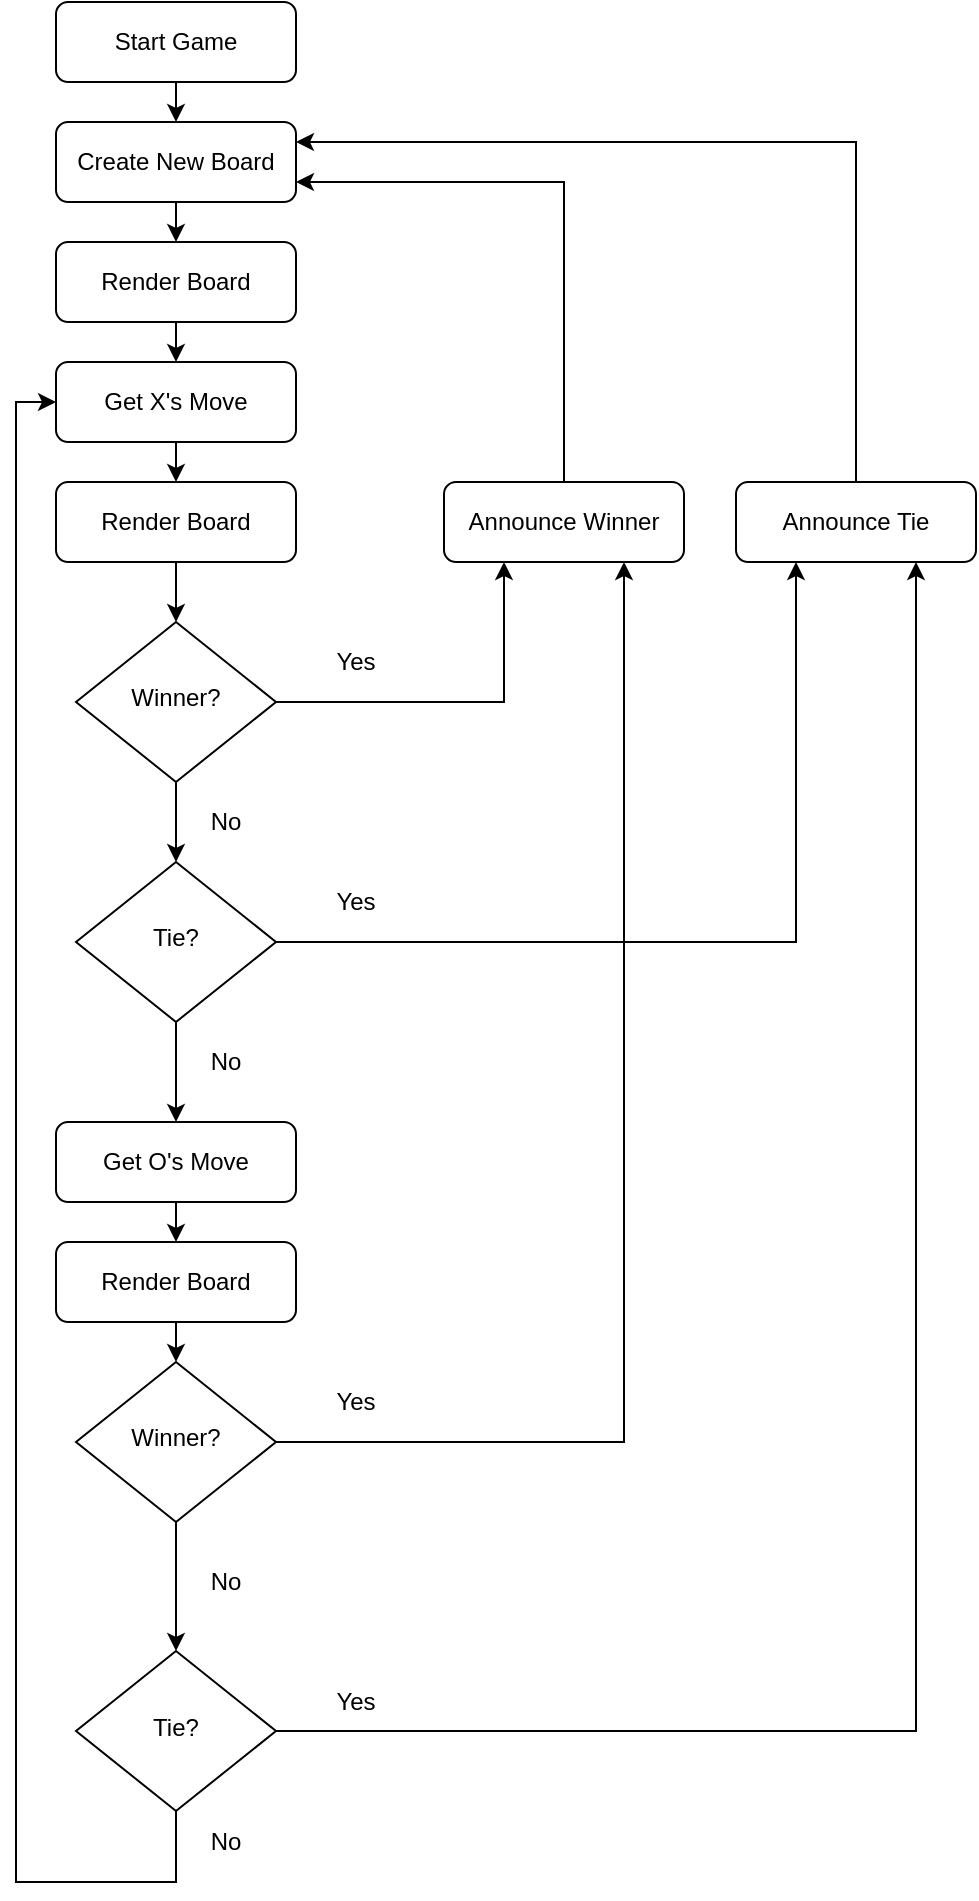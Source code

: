 <mxfile version="20.6.2" type="device"><diagram id="C5RBs43oDa-KdzZeNtuy" name="Page-1"><mxGraphModel dx="1422" dy="744" grid="1" gridSize="10" guides="1" tooltips="1" connect="1" arrows="1" fold="1" page="1" pageScale="1" pageWidth="827" pageHeight="1169" math="0" shadow="0"><root><mxCell id="WIyWlLk6GJQsqaUBKTNV-0"/><mxCell id="WIyWlLk6GJQsqaUBKTNV-1" parent="WIyWlLk6GJQsqaUBKTNV-0"/><mxCell id="lPGQ6M6BzSU1hv8OMg8q-7" style="edgeStyle=orthogonalEdgeStyle;rounded=0;orthogonalLoop=1;jettySize=auto;html=1;exitX=0.5;exitY=1;exitDx=0;exitDy=0;entryX=0.5;entryY=0;entryDx=0;entryDy=0;" edge="1" parent="WIyWlLk6GJQsqaUBKTNV-1" source="WIyWlLk6GJQsqaUBKTNV-3" target="lPGQ6M6BzSU1hv8OMg8q-3"><mxGeometry relative="1" as="geometry"/></mxCell><mxCell id="WIyWlLk6GJQsqaUBKTNV-3" value="Start Game" style="rounded=1;whiteSpace=wrap;html=1;fontSize=12;glass=0;strokeWidth=1;shadow=0;" parent="WIyWlLk6GJQsqaUBKTNV-1" vertex="1"><mxGeometry x="160" y="10" width="120" height="40" as="geometry"/></mxCell><mxCell id="lPGQ6M6BzSU1hv8OMg8q-60" style="edgeStyle=orthogonalEdgeStyle;rounded=0;orthogonalLoop=1;jettySize=auto;html=1;exitX=0.5;exitY=1;exitDx=0;exitDy=0;entryX=0.5;entryY=0;entryDx=0;entryDy=0;" edge="1" parent="WIyWlLk6GJQsqaUBKTNV-1" source="lPGQ6M6BzSU1hv8OMg8q-3" target="lPGQ6M6BzSU1hv8OMg8q-59"><mxGeometry relative="1" as="geometry"/></mxCell><mxCell id="lPGQ6M6BzSU1hv8OMg8q-3" value="Create New Board" style="rounded=1;whiteSpace=wrap;html=1;fontSize=12;glass=0;strokeWidth=1;shadow=0;" vertex="1" parent="WIyWlLk6GJQsqaUBKTNV-1"><mxGeometry x="160" y="70" width="120" height="40" as="geometry"/></mxCell><mxCell id="lPGQ6M6BzSU1hv8OMg8q-64" style="edgeStyle=orthogonalEdgeStyle;rounded=0;orthogonalLoop=1;jettySize=auto;html=1;exitX=0.5;exitY=1;exitDx=0;exitDy=0;entryX=0.5;entryY=0;entryDx=0;entryDy=0;" edge="1" parent="WIyWlLk6GJQsqaUBKTNV-1" source="lPGQ6M6BzSU1hv8OMg8q-10" target="lPGQ6M6BzSU1hv8OMg8q-63"><mxGeometry relative="1" as="geometry"/></mxCell><mxCell id="lPGQ6M6BzSU1hv8OMg8q-10" value="Get O's Move" style="rounded=1;whiteSpace=wrap;html=1;fontSize=12;glass=0;strokeWidth=1;shadow=0;" vertex="1" parent="WIyWlLk6GJQsqaUBKTNV-1"><mxGeometry x="160" y="570" width="120" height="40" as="geometry"/></mxCell><mxCell id="lPGQ6M6BzSU1hv8OMg8q-66" style="edgeStyle=orthogonalEdgeStyle;rounded=0;orthogonalLoop=1;jettySize=auto;html=1;exitX=0.5;exitY=0;exitDx=0;exitDy=0;entryX=1;entryY=0.75;entryDx=0;entryDy=0;" edge="1" parent="WIyWlLk6GJQsqaUBKTNV-1" source="lPGQ6M6BzSU1hv8OMg8q-17" target="lPGQ6M6BzSU1hv8OMg8q-3"><mxGeometry relative="1" as="geometry"/></mxCell><mxCell id="lPGQ6M6BzSU1hv8OMg8q-17" value="Announce Winner" style="rounded=1;whiteSpace=wrap;html=1;fontSize=12;glass=0;strokeWidth=1;shadow=0;" vertex="1" parent="WIyWlLk6GJQsqaUBKTNV-1"><mxGeometry x="354" y="250" width="120" height="40" as="geometry"/></mxCell><mxCell id="lPGQ6M6BzSU1hv8OMg8q-30" style="edgeStyle=orthogonalEdgeStyle;rounded=0;orthogonalLoop=1;jettySize=auto;html=1;exitX=0.5;exitY=1;exitDx=0;exitDy=0;entryX=0.5;entryY=0;entryDx=0;entryDy=0;" edge="1" parent="WIyWlLk6GJQsqaUBKTNV-1" source="lPGQ6M6BzSU1hv8OMg8q-14" target="lPGQ6M6BzSU1hv8OMg8q-28"><mxGeometry relative="1" as="geometry"/></mxCell><mxCell id="lPGQ6M6BzSU1hv8OMg8q-68" style="edgeStyle=orthogonalEdgeStyle;rounded=0;orthogonalLoop=1;jettySize=auto;html=1;exitX=1;exitY=0.5;exitDx=0;exitDy=0;entryX=0.25;entryY=1;entryDx=0;entryDy=0;" edge="1" parent="WIyWlLk6GJQsqaUBKTNV-1" source="lPGQ6M6BzSU1hv8OMg8q-14" target="lPGQ6M6BzSU1hv8OMg8q-17"><mxGeometry relative="1" as="geometry"/></mxCell><mxCell id="lPGQ6M6BzSU1hv8OMg8q-14" value="Winner?" style="rhombus;whiteSpace=wrap;html=1;shadow=0;fontFamily=Helvetica;fontSize=12;align=center;strokeWidth=1;spacing=6;spacingTop=-4;" vertex="1" parent="WIyWlLk6GJQsqaUBKTNV-1"><mxGeometry x="170" y="320" width="100" height="80" as="geometry"/></mxCell><mxCell id="lPGQ6M6BzSU1hv8OMg8q-32" style="edgeStyle=orthogonalEdgeStyle;rounded=0;orthogonalLoop=1;jettySize=auto;html=1;exitX=0.5;exitY=1;exitDx=0;exitDy=0;entryX=0.5;entryY=0;entryDx=0;entryDy=0;" edge="1" parent="WIyWlLk6GJQsqaUBKTNV-1" source="lPGQ6M6BzSU1hv8OMg8q-24" target="lPGQ6M6BzSU1hv8OMg8q-29"><mxGeometry relative="1" as="geometry"/></mxCell><mxCell id="lPGQ6M6BzSU1hv8OMg8q-69" style="edgeStyle=orthogonalEdgeStyle;rounded=0;orthogonalLoop=1;jettySize=auto;html=1;exitX=1;exitY=0.5;exitDx=0;exitDy=0;entryX=0.75;entryY=1;entryDx=0;entryDy=0;" edge="1" parent="WIyWlLk6GJQsqaUBKTNV-1" source="lPGQ6M6BzSU1hv8OMg8q-24" target="lPGQ6M6BzSU1hv8OMg8q-17"><mxGeometry relative="1" as="geometry"/></mxCell><mxCell id="lPGQ6M6BzSU1hv8OMg8q-24" value="Winner?" style="rhombus;whiteSpace=wrap;html=1;shadow=0;fontFamily=Helvetica;fontSize=12;align=center;strokeWidth=1;spacing=6;spacingTop=-4;" vertex="1" parent="WIyWlLk6GJQsqaUBKTNV-1"><mxGeometry x="170" y="690" width="100" height="80" as="geometry"/></mxCell><mxCell id="lPGQ6M6BzSU1hv8OMg8q-31" style="edgeStyle=orthogonalEdgeStyle;rounded=0;orthogonalLoop=1;jettySize=auto;html=1;exitX=0.5;exitY=1;exitDx=0;exitDy=0;entryX=0.5;entryY=0;entryDx=0;entryDy=0;" edge="1" parent="WIyWlLk6GJQsqaUBKTNV-1" source="lPGQ6M6BzSU1hv8OMg8q-28" target="lPGQ6M6BzSU1hv8OMg8q-10"><mxGeometry relative="1" as="geometry"/></mxCell><mxCell id="lPGQ6M6BzSU1hv8OMg8q-37" style="edgeStyle=orthogonalEdgeStyle;rounded=0;orthogonalLoop=1;jettySize=auto;html=1;exitX=1;exitY=0.5;exitDx=0;exitDy=0;entryX=0.25;entryY=1;entryDx=0;entryDy=0;" edge="1" parent="WIyWlLk6GJQsqaUBKTNV-1" source="lPGQ6M6BzSU1hv8OMg8q-28" target="lPGQ6M6BzSU1hv8OMg8q-34"><mxGeometry relative="1" as="geometry"/></mxCell><mxCell id="lPGQ6M6BzSU1hv8OMg8q-28" value="Tie?" style="rhombus;whiteSpace=wrap;html=1;shadow=0;fontFamily=Helvetica;fontSize=12;align=center;strokeWidth=1;spacing=6;spacingTop=-4;" vertex="1" parent="WIyWlLk6GJQsqaUBKTNV-1"><mxGeometry x="170" y="440" width="100" height="80" as="geometry"/></mxCell><mxCell id="lPGQ6M6BzSU1hv8OMg8q-36" style="edgeStyle=orthogonalEdgeStyle;rounded=0;orthogonalLoop=1;jettySize=auto;html=1;exitX=1;exitY=0.5;exitDx=0;exitDy=0;entryX=0.75;entryY=1;entryDx=0;entryDy=0;" edge="1" parent="WIyWlLk6GJQsqaUBKTNV-1" source="lPGQ6M6BzSU1hv8OMg8q-29" target="lPGQ6M6BzSU1hv8OMg8q-34"><mxGeometry relative="1" as="geometry"/></mxCell><mxCell id="lPGQ6M6BzSU1hv8OMg8q-56" style="edgeStyle=orthogonalEdgeStyle;rounded=0;orthogonalLoop=1;jettySize=auto;html=1;exitX=0.5;exitY=1;exitDx=0;exitDy=0;entryX=0;entryY=0.5;entryDx=0;entryDy=0;" edge="1" parent="WIyWlLk6GJQsqaUBKTNV-1" source="lPGQ6M6BzSU1hv8OMg8q-29" target="lPGQ6M6BzSU1hv8OMg8q-53"><mxGeometry relative="1" as="geometry"><Array as="points"><mxPoint x="220" y="950"/><mxPoint x="140" y="950"/><mxPoint x="140" y="210"/></Array></mxGeometry></mxCell><mxCell id="lPGQ6M6BzSU1hv8OMg8q-29" value="Tie?" style="rhombus;whiteSpace=wrap;html=1;shadow=0;fontFamily=Helvetica;fontSize=12;align=center;strokeWidth=1;spacing=6;spacingTop=-4;" vertex="1" parent="WIyWlLk6GJQsqaUBKTNV-1"><mxGeometry x="170" y="834.5" width="100" height="80" as="geometry"/></mxCell><mxCell id="lPGQ6M6BzSU1hv8OMg8q-67" style="edgeStyle=orthogonalEdgeStyle;rounded=0;orthogonalLoop=1;jettySize=auto;html=1;exitX=0.5;exitY=0;exitDx=0;exitDy=0;entryX=1;entryY=0.25;entryDx=0;entryDy=0;" edge="1" parent="WIyWlLk6GJQsqaUBKTNV-1" source="lPGQ6M6BzSU1hv8OMg8q-34" target="lPGQ6M6BzSU1hv8OMg8q-3"><mxGeometry relative="1" as="geometry"/></mxCell><mxCell id="lPGQ6M6BzSU1hv8OMg8q-34" value="Announce Tie" style="rounded=1;whiteSpace=wrap;html=1;fontSize=12;glass=0;strokeWidth=1;shadow=0;" vertex="1" parent="WIyWlLk6GJQsqaUBKTNV-1"><mxGeometry x="500" y="250" width="120" height="40" as="geometry"/></mxCell><mxCell id="lPGQ6M6BzSU1hv8OMg8q-40" value="No" style="text;html=1;strokeColor=none;fillColor=none;align=center;verticalAlign=middle;whiteSpace=wrap;rounded=0;" vertex="1" parent="WIyWlLk6GJQsqaUBKTNV-1"><mxGeometry x="230" y="410" width="30" height="20" as="geometry"/></mxCell><mxCell id="lPGQ6M6BzSU1hv8OMg8q-43" value="No" style="text;html=1;strokeColor=none;fillColor=none;align=center;verticalAlign=middle;whiteSpace=wrap;rounded=0;" vertex="1" parent="WIyWlLk6GJQsqaUBKTNV-1"><mxGeometry x="230" y="530" width="30" height="20" as="geometry"/></mxCell><mxCell id="lPGQ6M6BzSU1hv8OMg8q-45" value="No" style="text;html=1;strokeColor=none;fillColor=none;align=center;verticalAlign=middle;whiteSpace=wrap;rounded=0;" vertex="1" parent="WIyWlLk6GJQsqaUBKTNV-1"><mxGeometry x="230" y="790" width="30" height="20" as="geometry"/></mxCell><mxCell id="lPGQ6M6BzSU1hv8OMg8q-46" value="No" style="text;html=1;strokeColor=none;fillColor=none;align=center;verticalAlign=middle;whiteSpace=wrap;rounded=0;" vertex="1" parent="WIyWlLk6GJQsqaUBKTNV-1"><mxGeometry x="230" y="920" width="30" height="20" as="geometry"/></mxCell><mxCell id="lPGQ6M6BzSU1hv8OMg8q-47" value="Yes" style="text;html=1;strokeColor=none;fillColor=none;align=center;verticalAlign=middle;whiteSpace=wrap;rounded=0;" vertex="1" parent="WIyWlLk6GJQsqaUBKTNV-1"><mxGeometry x="300" y="330" width="20" height="20" as="geometry"/></mxCell><mxCell id="lPGQ6M6BzSU1hv8OMg8q-48" value="Yes" style="text;html=1;strokeColor=none;fillColor=none;align=center;verticalAlign=middle;whiteSpace=wrap;rounded=0;" vertex="1" parent="WIyWlLk6GJQsqaUBKTNV-1"><mxGeometry x="300" y="450" width="20" height="20" as="geometry"/></mxCell><mxCell id="lPGQ6M6BzSU1hv8OMg8q-49" value="Yes" style="text;html=1;strokeColor=none;fillColor=none;align=center;verticalAlign=middle;whiteSpace=wrap;rounded=0;" vertex="1" parent="WIyWlLk6GJQsqaUBKTNV-1"><mxGeometry x="300" y="700" width="20" height="20" as="geometry"/></mxCell><mxCell id="lPGQ6M6BzSU1hv8OMg8q-50" value="Yes" style="text;html=1;strokeColor=none;fillColor=none;align=center;verticalAlign=middle;whiteSpace=wrap;rounded=0;" vertex="1" parent="WIyWlLk6GJQsqaUBKTNV-1"><mxGeometry x="300" y="850" width="20" height="20" as="geometry"/></mxCell><mxCell id="lPGQ6M6BzSU1hv8OMg8q-58" style="edgeStyle=orthogonalEdgeStyle;rounded=0;orthogonalLoop=1;jettySize=auto;html=1;exitX=0.5;exitY=1;exitDx=0;exitDy=0;entryX=0.5;entryY=0;entryDx=0;entryDy=0;" edge="1" parent="WIyWlLk6GJQsqaUBKTNV-1" source="lPGQ6M6BzSU1hv8OMg8q-53" target="lPGQ6M6BzSU1hv8OMg8q-57"><mxGeometry relative="1" as="geometry"/></mxCell><mxCell id="lPGQ6M6BzSU1hv8OMg8q-53" value="Get X's Move" style="rounded=1;whiteSpace=wrap;html=1;fontSize=12;glass=0;strokeWidth=1;shadow=0;" vertex="1" parent="WIyWlLk6GJQsqaUBKTNV-1"><mxGeometry x="160" y="190" width="120" height="40" as="geometry"/></mxCell><mxCell id="lPGQ6M6BzSU1hv8OMg8q-62" style="edgeStyle=orthogonalEdgeStyle;rounded=0;orthogonalLoop=1;jettySize=auto;html=1;exitX=0.5;exitY=1;exitDx=0;exitDy=0;entryX=0.5;entryY=0;entryDx=0;entryDy=0;" edge="1" parent="WIyWlLk6GJQsqaUBKTNV-1" source="lPGQ6M6BzSU1hv8OMg8q-57" target="lPGQ6M6BzSU1hv8OMg8q-14"><mxGeometry relative="1" as="geometry"/></mxCell><mxCell id="lPGQ6M6BzSU1hv8OMg8q-57" value="Render Board" style="rounded=1;whiteSpace=wrap;html=1;fontSize=12;glass=0;strokeWidth=1;shadow=0;" vertex="1" parent="WIyWlLk6GJQsqaUBKTNV-1"><mxGeometry x="160" y="250" width="120" height="40" as="geometry"/></mxCell><mxCell id="lPGQ6M6BzSU1hv8OMg8q-61" style="edgeStyle=orthogonalEdgeStyle;rounded=0;orthogonalLoop=1;jettySize=auto;html=1;exitX=0.5;exitY=1;exitDx=0;exitDy=0;entryX=0.5;entryY=0;entryDx=0;entryDy=0;" edge="1" parent="WIyWlLk6GJQsqaUBKTNV-1" source="lPGQ6M6BzSU1hv8OMg8q-59" target="lPGQ6M6BzSU1hv8OMg8q-53"><mxGeometry relative="1" as="geometry"/></mxCell><mxCell id="lPGQ6M6BzSU1hv8OMg8q-59" value="Render Board" style="rounded=1;whiteSpace=wrap;html=1;fontSize=12;glass=0;strokeWidth=1;shadow=0;" vertex="1" parent="WIyWlLk6GJQsqaUBKTNV-1"><mxGeometry x="160" y="130" width="120" height="40" as="geometry"/></mxCell><mxCell id="lPGQ6M6BzSU1hv8OMg8q-65" style="edgeStyle=orthogonalEdgeStyle;rounded=0;orthogonalLoop=1;jettySize=auto;html=1;exitX=0.5;exitY=1;exitDx=0;exitDy=0;entryX=0.5;entryY=0;entryDx=0;entryDy=0;" edge="1" parent="WIyWlLk6GJQsqaUBKTNV-1" source="lPGQ6M6BzSU1hv8OMg8q-63" target="lPGQ6M6BzSU1hv8OMg8q-24"><mxGeometry relative="1" as="geometry"/></mxCell><mxCell id="lPGQ6M6BzSU1hv8OMg8q-63" value="Render Board" style="rounded=1;whiteSpace=wrap;html=1;fontSize=12;glass=0;strokeWidth=1;shadow=0;" vertex="1" parent="WIyWlLk6GJQsqaUBKTNV-1"><mxGeometry x="160" y="630" width="120" height="40" as="geometry"/></mxCell></root></mxGraphModel></diagram></mxfile>